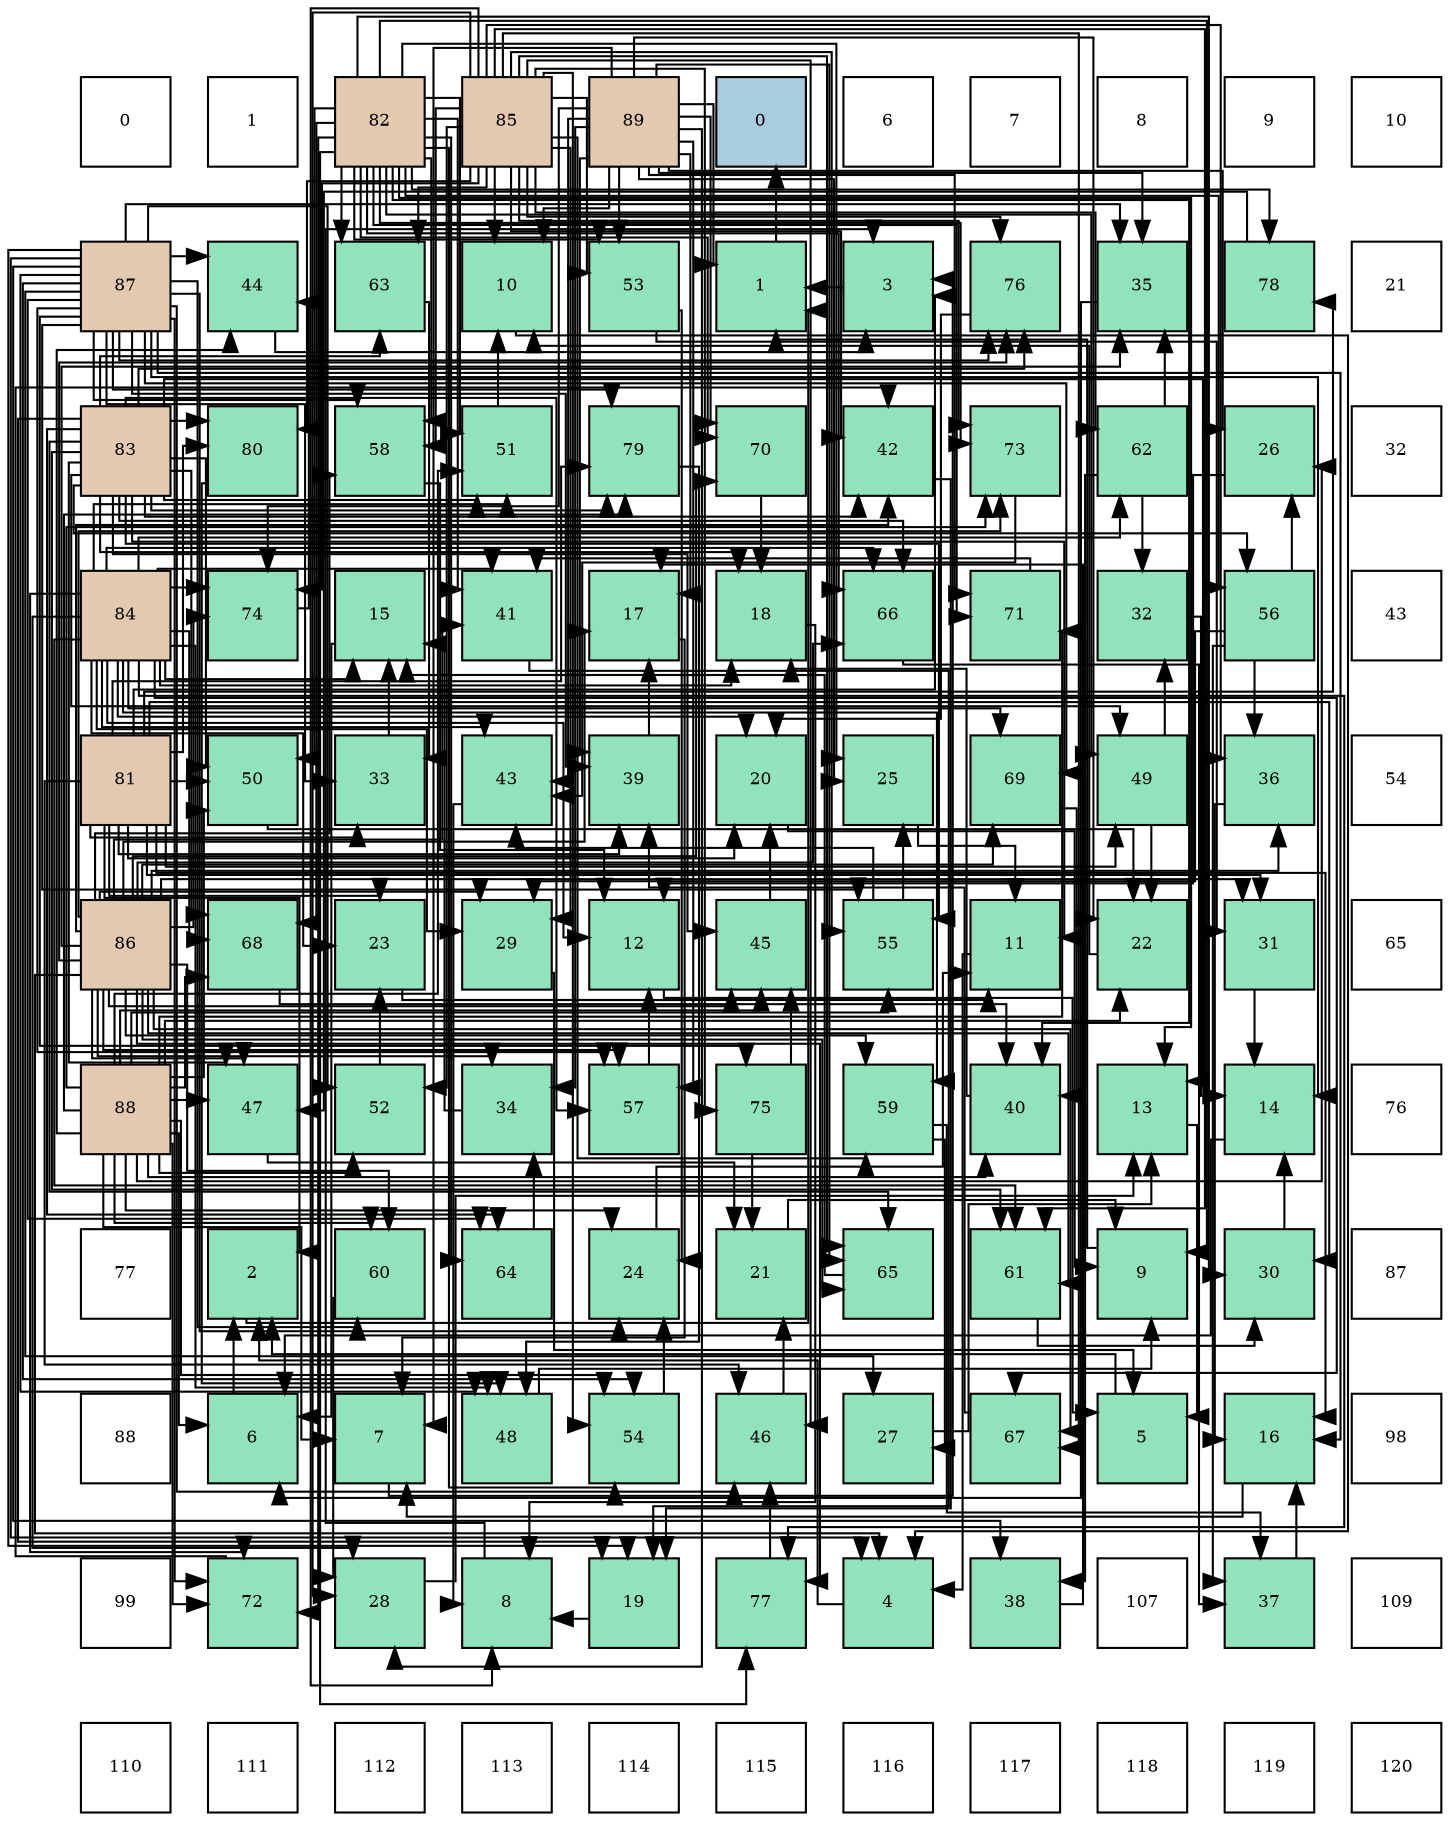 digraph layout{
 rankdir=TB;
 splines=ortho;
 node [style=filled shape=square fixedsize=true width=0.6];
0[label="0", fontsize=8, fillcolor="#ffffff"];
1[label="1", fontsize=8, fillcolor="#ffffff"];
2[label="82", fontsize=8, fillcolor="#e3c9af"];
3[label="85", fontsize=8, fillcolor="#e3c9af"];
4[label="89", fontsize=8, fillcolor="#e3c9af"];
5[label="0", fontsize=8, fillcolor="#a9ccde"];
6[label="6", fontsize=8, fillcolor="#ffffff"];
7[label="7", fontsize=8, fillcolor="#ffffff"];
8[label="8", fontsize=8, fillcolor="#ffffff"];
9[label="9", fontsize=8, fillcolor="#ffffff"];
10[label="10", fontsize=8, fillcolor="#ffffff"];
11[label="87", fontsize=8, fillcolor="#e3c9af"];
12[label="44", fontsize=8, fillcolor="#91e3bb"];
13[label="63", fontsize=8, fillcolor="#91e3bb"];
14[label="10", fontsize=8, fillcolor="#91e3bb"];
15[label="53", fontsize=8, fillcolor="#91e3bb"];
16[label="1", fontsize=8, fillcolor="#91e3bb"];
17[label="3", fontsize=8, fillcolor="#91e3bb"];
18[label="76", fontsize=8, fillcolor="#91e3bb"];
19[label="35", fontsize=8, fillcolor="#91e3bb"];
20[label="78", fontsize=8, fillcolor="#91e3bb"];
21[label="21", fontsize=8, fillcolor="#ffffff"];
22[label="83", fontsize=8, fillcolor="#e3c9af"];
23[label="80", fontsize=8, fillcolor="#91e3bb"];
24[label="58", fontsize=8, fillcolor="#91e3bb"];
25[label="51", fontsize=8, fillcolor="#91e3bb"];
26[label="79", fontsize=8, fillcolor="#91e3bb"];
27[label="70", fontsize=8, fillcolor="#91e3bb"];
28[label="42", fontsize=8, fillcolor="#91e3bb"];
29[label="73", fontsize=8, fillcolor="#91e3bb"];
30[label="62", fontsize=8, fillcolor="#91e3bb"];
31[label="26", fontsize=8, fillcolor="#91e3bb"];
32[label="32", fontsize=8, fillcolor="#ffffff"];
33[label="84", fontsize=8, fillcolor="#e3c9af"];
34[label="74", fontsize=8, fillcolor="#91e3bb"];
35[label="15", fontsize=8, fillcolor="#91e3bb"];
36[label="41", fontsize=8, fillcolor="#91e3bb"];
37[label="17", fontsize=8, fillcolor="#91e3bb"];
38[label="18", fontsize=8, fillcolor="#91e3bb"];
39[label="66", fontsize=8, fillcolor="#91e3bb"];
40[label="71", fontsize=8, fillcolor="#91e3bb"];
41[label="32", fontsize=8, fillcolor="#91e3bb"];
42[label="56", fontsize=8, fillcolor="#91e3bb"];
43[label="43", fontsize=8, fillcolor="#ffffff"];
44[label="81", fontsize=8, fillcolor="#e3c9af"];
45[label="50", fontsize=8, fillcolor="#91e3bb"];
46[label="33", fontsize=8, fillcolor="#91e3bb"];
47[label="43", fontsize=8, fillcolor="#91e3bb"];
48[label="39", fontsize=8, fillcolor="#91e3bb"];
49[label="20", fontsize=8, fillcolor="#91e3bb"];
50[label="25", fontsize=8, fillcolor="#91e3bb"];
51[label="69", fontsize=8, fillcolor="#91e3bb"];
52[label="49", fontsize=8, fillcolor="#91e3bb"];
53[label="36", fontsize=8, fillcolor="#91e3bb"];
54[label="54", fontsize=8, fillcolor="#ffffff"];
55[label="86", fontsize=8, fillcolor="#e3c9af"];
56[label="68", fontsize=8, fillcolor="#91e3bb"];
57[label="23", fontsize=8, fillcolor="#91e3bb"];
58[label="29", fontsize=8, fillcolor="#91e3bb"];
59[label="12", fontsize=8, fillcolor="#91e3bb"];
60[label="45", fontsize=8, fillcolor="#91e3bb"];
61[label="55", fontsize=8, fillcolor="#91e3bb"];
62[label="11", fontsize=8, fillcolor="#91e3bb"];
63[label="22", fontsize=8, fillcolor="#91e3bb"];
64[label="31", fontsize=8, fillcolor="#91e3bb"];
65[label="65", fontsize=8, fillcolor="#ffffff"];
66[label="88", fontsize=8, fillcolor="#e3c9af"];
67[label="47", fontsize=8, fillcolor="#91e3bb"];
68[label="52", fontsize=8, fillcolor="#91e3bb"];
69[label="34", fontsize=8, fillcolor="#91e3bb"];
70[label="57", fontsize=8, fillcolor="#91e3bb"];
71[label="75", fontsize=8, fillcolor="#91e3bb"];
72[label="59", fontsize=8, fillcolor="#91e3bb"];
73[label="40", fontsize=8, fillcolor="#91e3bb"];
74[label="13", fontsize=8, fillcolor="#91e3bb"];
75[label="14", fontsize=8, fillcolor="#91e3bb"];
76[label="76", fontsize=8, fillcolor="#ffffff"];
77[label="77", fontsize=8, fillcolor="#ffffff"];
78[label="2", fontsize=8, fillcolor="#91e3bb"];
79[label="60", fontsize=8, fillcolor="#91e3bb"];
80[label="64", fontsize=8, fillcolor="#91e3bb"];
81[label="24", fontsize=8, fillcolor="#91e3bb"];
82[label="21", fontsize=8, fillcolor="#91e3bb"];
83[label="65", fontsize=8, fillcolor="#91e3bb"];
84[label="61", fontsize=8, fillcolor="#91e3bb"];
85[label="9", fontsize=8, fillcolor="#91e3bb"];
86[label="30", fontsize=8, fillcolor="#91e3bb"];
87[label="87", fontsize=8, fillcolor="#ffffff"];
88[label="88", fontsize=8, fillcolor="#ffffff"];
89[label="6", fontsize=8, fillcolor="#91e3bb"];
90[label="7", fontsize=8, fillcolor="#91e3bb"];
91[label="48", fontsize=8, fillcolor="#91e3bb"];
92[label="54", fontsize=8, fillcolor="#91e3bb"];
93[label="46", fontsize=8, fillcolor="#91e3bb"];
94[label="27", fontsize=8, fillcolor="#91e3bb"];
95[label="67", fontsize=8, fillcolor="#91e3bb"];
96[label="5", fontsize=8, fillcolor="#91e3bb"];
97[label="16", fontsize=8, fillcolor="#91e3bb"];
98[label="98", fontsize=8, fillcolor="#ffffff"];
99[label="99", fontsize=8, fillcolor="#ffffff"];
100[label="72", fontsize=8, fillcolor="#91e3bb"];
101[label="28", fontsize=8, fillcolor="#91e3bb"];
102[label="8", fontsize=8, fillcolor="#91e3bb"];
103[label="19", fontsize=8, fillcolor="#91e3bb"];
104[label="77", fontsize=8, fillcolor="#91e3bb"];
105[label="4", fontsize=8, fillcolor="#91e3bb"];
106[label="38", fontsize=8, fillcolor="#91e3bb"];
107[label="107", fontsize=8, fillcolor="#ffffff"];
108[label="37", fontsize=8, fillcolor="#91e3bb"];
109[label="109", fontsize=8, fillcolor="#ffffff"];
110[label="110", fontsize=8, fillcolor="#ffffff"];
111[label="111", fontsize=8, fillcolor="#ffffff"];
112[label="112", fontsize=8, fillcolor="#ffffff"];
113[label="113", fontsize=8, fillcolor="#ffffff"];
114[label="114", fontsize=8, fillcolor="#ffffff"];
115[label="115", fontsize=8, fillcolor="#ffffff"];
116[label="116", fontsize=8, fillcolor="#ffffff"];
117[label="117", fontsize=8, fillcolor="#ffffff"];
118[label="118", fontsize=8, fillcolor="#ffffff"];
119[label="119", fontsize=8, fillcolor="#ffffff"];
120[label="120", fontsize=8, fillcolor="#ffffff"];
edge [constraint=false, style=vis];16 -> 5;
78 -> 16;
17 -> 16;
105 -> 78;
96 -> 78;
89 -> 78;
90 -> 17;
102 -> 17;
85 -> 16;
14 -> 105;
62 -> 105;
59 -> 96;
74 -> 96;
75 -> 89;
35 -> 89;
97 -> 90;
37 -> 90;
38 -> 102;
103 -> 102;
49 -> 85;
82 -> 85;
63 -> 14;
57 -> 62;
81 -> 62;
50 -> 62;
31 -> 59;
94 -> 74;
101 -> 74;
58 -> 96;
86 -> 75;
64 -> 75;
41 -> 75;
46 -> 35;
69 -> 35;
19 -> 89;
53 -> 97;
108 -> 97;
106 -> 37;
48 -> 37;
73 -> 38;
36 -> 103;
28 -> 103;
47 -> 102;
12 -> 17;
60 -> 49;
93 -> 82;
67 -> 82;
91 -> 85;
52 -> 63;
52 -> 41;
45 -> 63;
25 -> 14;
68 -> 57;
15 -> 81;
15 -> 64;
92 -> 81;
61 -> 50;
61 -> 47;
42 -> 31;
42 -> 58;
42 -> 53;
42 -> 108;
70 -> 59;
24 -> 59;
72 -> 94;
72 -> 108;
79 -> 101;
84 -> 86;
30 -> 41;
30 -> 19;
30 -> 106;
13 -> 46;
80 -> 69;
83 -> 35;
39 -> 108;
95 -> 48;
56 -> 73;
51 -> 73;
27 -> 38;
40 -> 36;
100 -> 28;
29 -> 47;
34 -> 12;
71 -> 82;
71 -> 60;
18 -> 49;
104 -> 93;
20 -> 67;
26 -> 91;
23 -> 91;
44 -> 78;
44 -> 17;
44 -> 97;
44 -> 49;
44 -> 57;
44 -> 86;
44 -> 64;
44 -> 46;
44 -> 48;
44 -> 93;
44 -> 52;
44 -> 45;
44 -> 20;
44 -> 26;
44 -> 23;
2 -> 85;
2 -> 74;
2 -> 50;
2 -> 86;
2 -> 73;
2 -> 36;
2 -> 52;
2 -> 45;
2 -> 25;
2 -> 15;
2 -> 92;
2 -> 42;
2 -> 24;
2 -> 13;
2 -> 80;
2 -> 39;
2 -> 56;
2 -> 27;
2 -> 40;
2 -> 100;
2 -> 29;
2 -> 104;
2 -> 20;
22 -> 62;
22 -> 74;
22 -> 38;
22 -> 103;
22 -> 28;
22 -> 60;
22 -> 67;
22 -> 52;
22 -> 45;
22 -> 25;
22 -> 61;
22 -> 42;
22 -> 70;
22 -> 84;
22 -> 13;
22 -> 80;
22 -> 83;
22 -> 39;
22 -> 56;
22 -> 18;
22 -> 26;
22 -> 23;
33 -> 59;
33 -> 35;
33 -> 38;
33 -> 49;
33 -> 57;
33 -> 101;
33 -> 58;
33 -> 36;
33 -> 47;
33 -> 91;
33 -> 25;
33 -> 72;
33 -> 84;
33 -> 30;
33 -> 39;
33 -> 95;
33 -> 56;
33 -> 51;
33 -> 100;
33 -> 34;
33 -> 104;
3 -> 102;
3 -> 14;
3 -> 101;
3 -> 58;
3 -> 53;
3 -> 28;
3 -> 93;
3 -> 68;
3 -> 15;
3 -> 92;
3 -> 61;
3 -> 24;
3 -> 72;
3 -> 84;
3 -> 30;
3 -> 13;
3 -> 83;
3 -> 95;
3 -> 29;
3 -> 34;
3 -> 71;
3 -> 18;
3 -> 23;
55 -> 105;
55 -> 37;
55 -> 58;
55 -> 64;
55 -> 69;
55 -> 19;
55 -> 53;
55 -> 36;
55 -> 28;
55 -> 60;
55 -> 67;
55 -> 70;
55 -> 24;
55 -> 72;
55 -> 79;
55 -> 84;
55 -> 83;
55 -> 39;
55 -> 95;
55 -> 51;
55 -> 27;
55 -> 29;
55 -> 34;
55 -> 18;
55 -> 104;
11 -> 105;
11 -> 75;
11 -> 97;
11 -> 103;
11 -> 81;
11 -> 94;
11 -> 46;
11 -> 19;
11 -> 106;
11 -> 48;
11 -> 12;
11 -> 93;
11 -> 91;
11 -> 68;
11 -> 92;
11 -> 61;
11 -> 70;
11 -> 24;
11 -> 79;
11 -> 80;
11 -> 51;
11 -> 100;
11 -> 71;
11 -> 18;
11 -> 26;
66 -> 89;
66 -> 90;
66 -> 63;
66 -> 81;
66 -> 31;
66 -> 73;
66 -> 12;
66 -> 60;
66 -> 67;
66 -> 45;
66 -> 25;
66 -> 68;
66 -> 92;
66 -> 61;
66 -> 79;
66 -> 56;
66 -> 40;
66 -> 100;
66 -> 29;
66 -> 26;
4 -> 16;
4 -> 90;
4 -> 14;
4 -> 37;
4 -> 63;
4 -> 50;
4 -> 31;
4 -> 101;
4 -> 69;
4 -> 19;
4 -> 48;
4 -> 47;
4 -> 15;
4 -> 70;
4 -> 83;
4 -> 27;
4 -> 40;
4 -> 34;
edge [constraint=true, style=invis];
0 -> 11 -> 22 -> 33 -> 44 -> 55 -> 66 -> 77 -> 88 -> 99 -> 110;
1 -> 12 -> 23 -> 34 -> 45 -> 56 -> 67 -> 78 -> 89 -> 100 -> 111;
2 -> 13 -> 24 -> 35 -> 46 -> 57 -> 68 -> 79 -> 90 -> 101 -> 112;
3 -> 14 -> 25 -> 36 -> 47 -> 58 -> 69 -> 80 -> 91 -> 102 -> 113;
4 -> 15 -> 26 -> 37 -> 48 -> 59 -> 70 -> 81 -> 92 -> 103 -> 114;
5 -> 16 -> 27 -> 38 -> 49 -> 60 -> 71 -> 82 -> 93 -> 104 -> 115;
6 -> 17 -> 28 -> 39 -> 50 -> 61 -> 72 -> 83 -> 94 -> 105 -> 116;
7 -> 18 -> 29 -> 40 -> 51 -> 62 -> 73 -> 84 -> 95 -> 106 -> 117;
8 -> 19 -> 30 -> 41 -> 52 -> 63 -> 74 -> 85 -> 96 -> 107 -> 118;
9 -> 20 -> 31 -> 42 -> 53 -> 64 -> 75 -> 86 -> 97 -> 108 -> 119;
10 -> 21 -> 32 -> 43 -> 54 -> 65 -> 76 -> 87 -> 98 -> 109 -> 120;
rank = same {0 -> 1 -> 2 -> 3 -> 4 -> 5 -> 6 -> 7 -> 8 -> 9 -> 10};
rank = same {11 -> 12 -> 13 -> 14 -> 15 -> 16 -> 17 -> 18 -> 19 -> 20 -> 21};
rank = same {22 -> 23 -> 24 -> 25 -> 26 -> 27 -> 28 -> 29 -> 30 -> 31 -> 32};
rank = same {33 -> 34 -> 35 -> 36 -> 37 -> 38 -> 39 -> 40 -> 41 -> 42 -> 43};
rank = same {44 -> 45 -> 46 -> 47 -> 48 -> 49 -> 50 -> 51 -> 52 -> 53 -> 54};
rank = same {55 -> 56 -> 57 -> 58 -> 59 -> 60 -> 61 -> 62 -> 63 -> 64 -> 65};
rank = same {66 -> 67 -> 68 -> 69 -> 70 -> 71 -> 72 -> 73 -> 74 -> 75 -> 76};
rank = same {77 -> 78 -> 79 -> 80 -> 81 -> 82 -> 83 -> 84 -> 85 -> 86 -> 87};
rank = same {88 -> 89 -> 90 -> 91 -> 92 -> 93 -> 94 -> 95 -> 96 -> 97 -> 98};
rank = same {99 -> 100 -> 101 -> 102 -> 103 -> 104 -> 105 -> 106 -> 107 -> 108 -> 109};
rank = same {110 -> 111 -> 112 -> 113 -> 114 -> 115 -> 116 -> 117 -> 118 -> 119 -> 120};
}